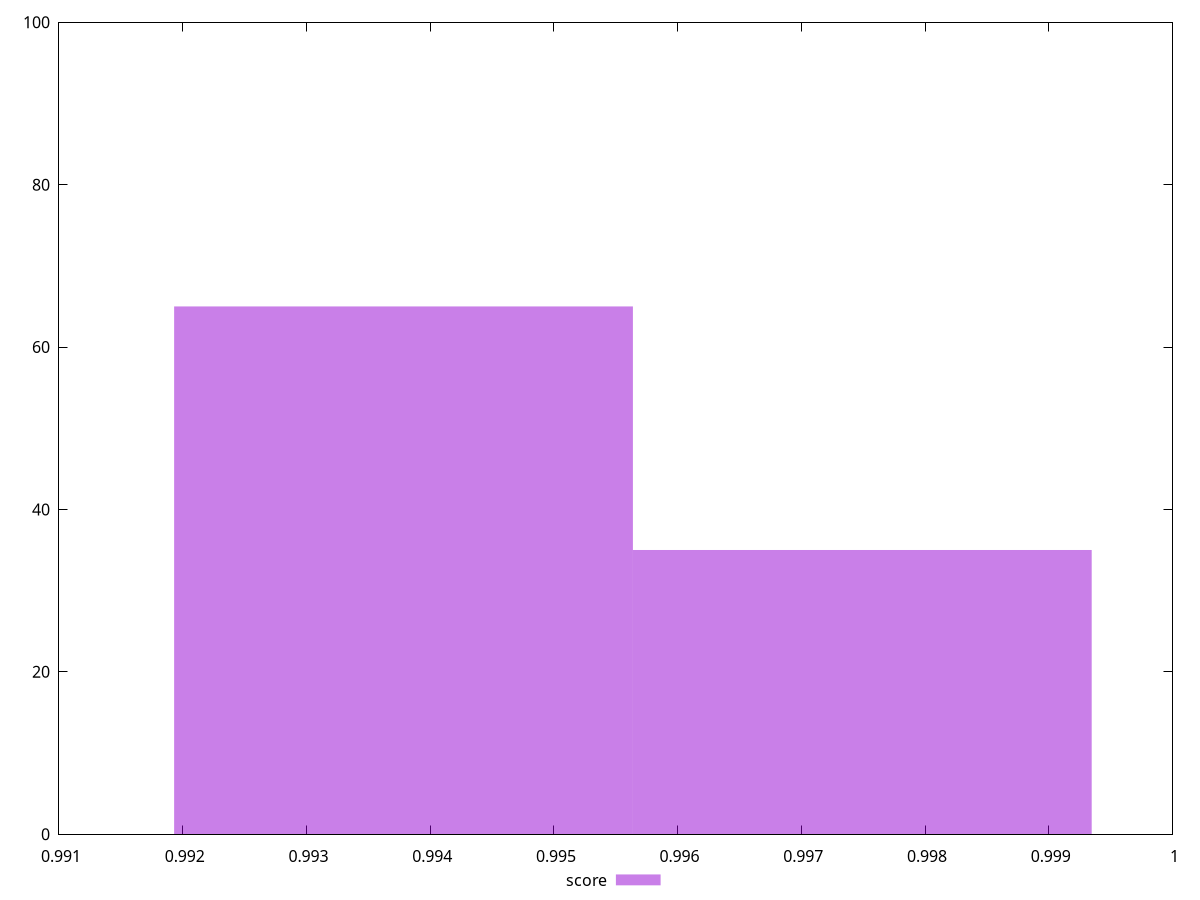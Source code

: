 reset
set terminal svg size 640, 490 enhanced background rgb 'white'
set output "reprap/first-cpu-idle/samples/pages+cached+noexternal+noimg/score/histogram.svg"

$score <<EOF
0.9974927759399966 35
0.9937846243565766 65
EOF

set key outside below
set boxwidth 0.0037081515834200616
set yrange [0:100]
set style fill transparent solid 0.5 noborder

plot \
  $score title "score" with boxes, \


reset